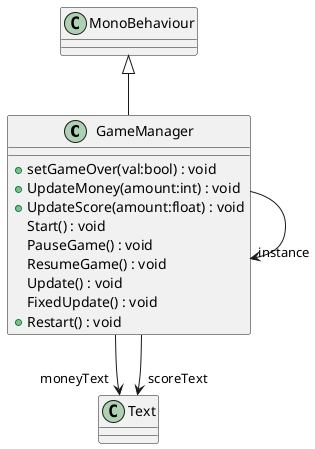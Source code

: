 @startuml
class GameManager {
    + setGameOver(val:bool) : void
    + UpdateMoney(amount:int) : void
    + UpdateScore(amount:float) : void
    Start() : void
    PauseGame() : void
    ResumeGame() : void
    Update() : void
    FixedUpdate() : void
    + Restart() : void
}
MonoBehaviour <|-- GameManager
GameManager --> "moneyText" Text
GameManager --> "scoreText" Text
GameManager --> "instance" GameManager
@enduml
